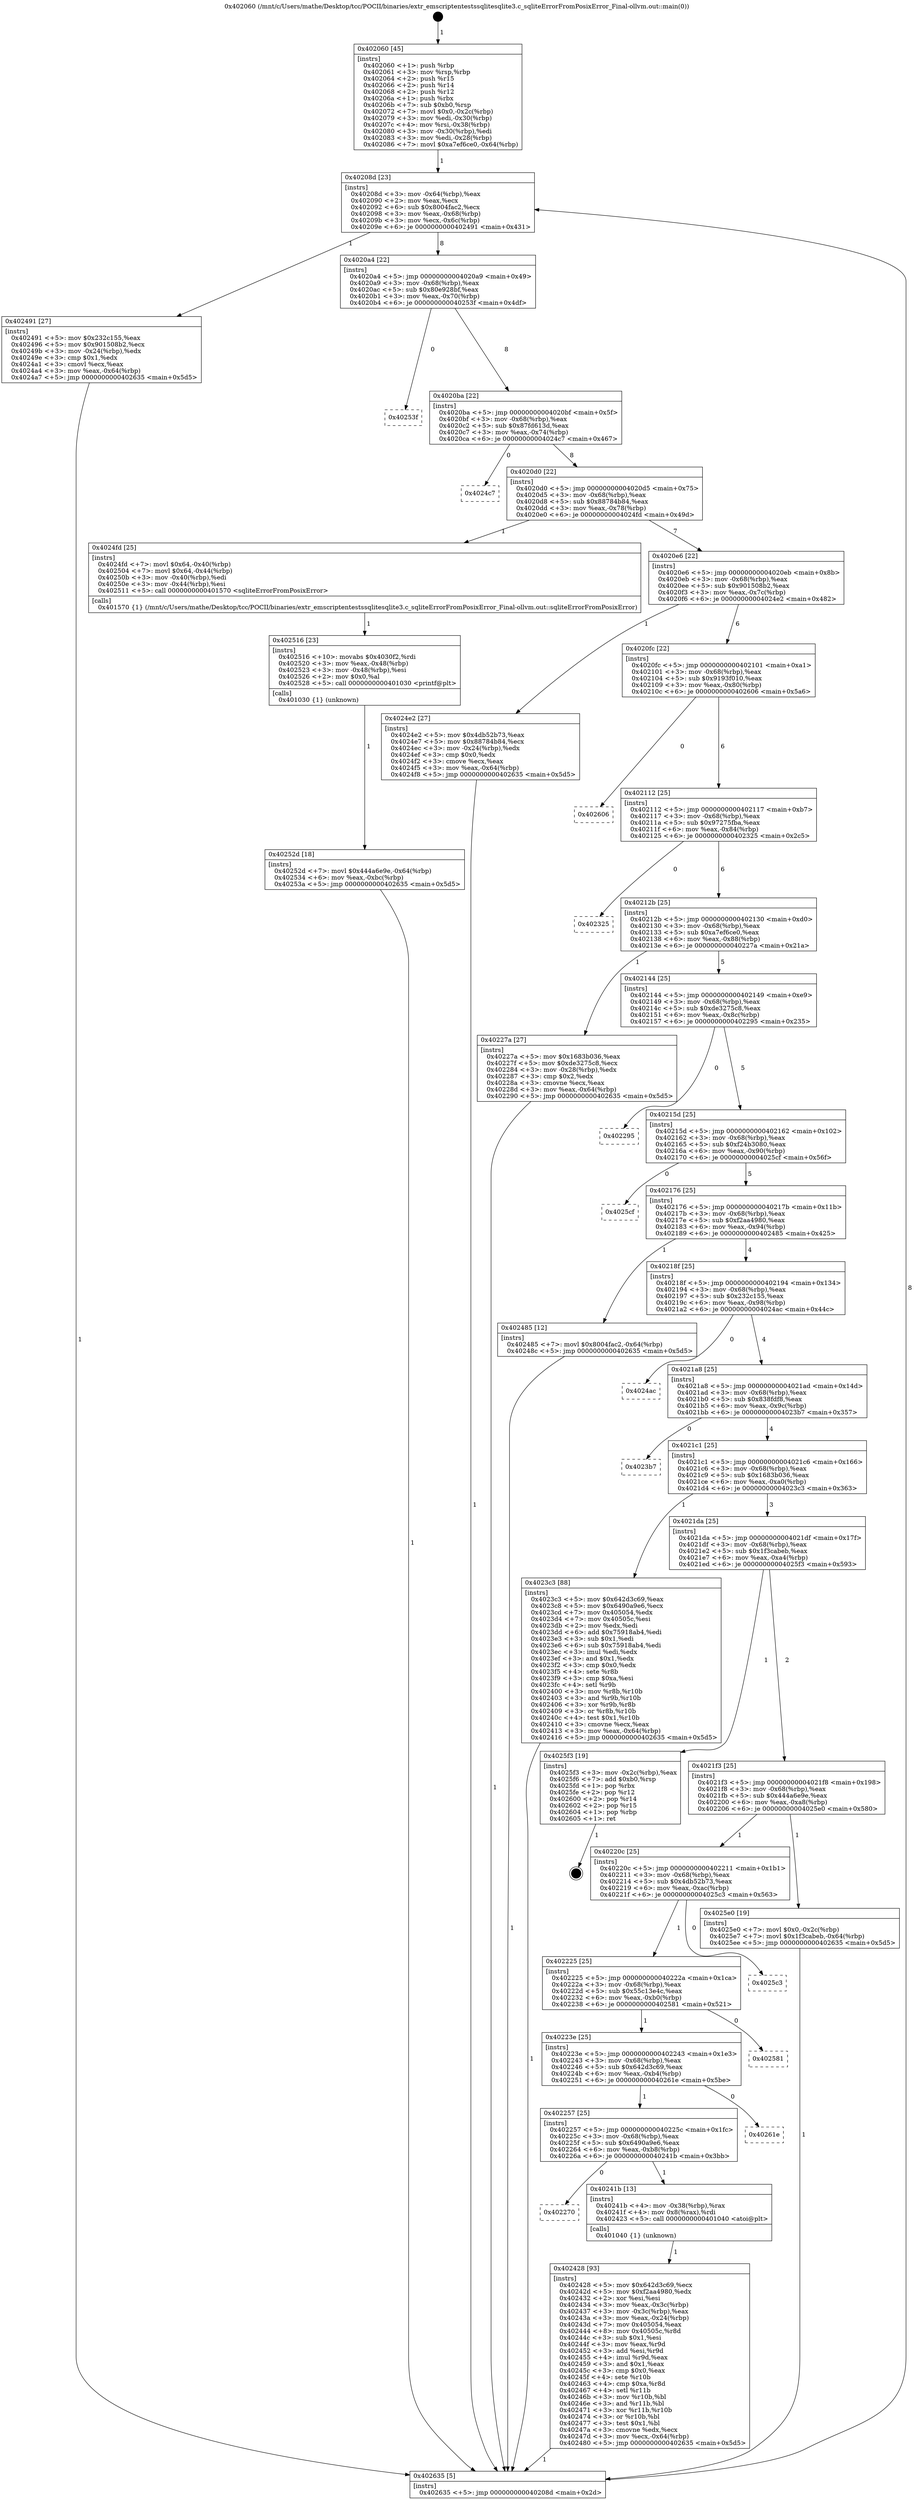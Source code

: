 digraph "0x402060" {
  label = "0x402060 (/mnt/c/Users/mathe/Desktop/tcc/POCII/binaries/extr_emscriptentestssqlitesqlite3.c_sqliteErrorFromPosixError_Final-ollvm.out::main(0))"
  labelloc = "t"
  node[shape=record]

  Entry [label="",width=0.3,height=0.3,shape=circle,fillcolor=black,style=filled]
  "0x40208d" [label="{
     0x40208d [23]\l
     | [instrs]\l
     &nbsp;&nbsp;0x40208d \<+3\>: mov -0x64(%rbp),%eax\l
     &nbsp;&nbsp;0x402090 \<+2\>: mov %eax,%ecx\l
     &nbsp;&nbsp;0x402092 \<+6\>: sub $0x8004fac2,%ecx\l
     &nbsp;&nbsp;0x402098 \<+3\>: mov %eax,-0x68(%rbp)\l
     &nbsp;&nbsp;0x40209b \<+3\>: mov %ecx,-0x6c(%rbp)\l
     &nbsp;&nbsp;0x40209e \<+6\>: je 0000000000402491 \<main+0x431\>\l
  }"]
  "0x402491" [label="{
     0x402491 [27]\l
     | [instrs]\l
     &nbsp;&nbsp;0x402491 \<+5\>: mov $0x232c155,%eax\l
     &nbsp;&nbsp;0x402496 \<+5\>: mov $0x901508b2,%ecx\l
     &nbsp;&nbsp;0x40249b \<+3\>: mov -0x24(%rbp),%edx\l
     &nbsp;&nbsp;0x40249e \<+3\>: cmp $0x1,%edx\l
     &nbsp;&nbsp;0x4024a1 \<+3\>: cmovl %ecx,%eax\l
     &nbsp;&nbsp;0x4024a4 \<+3\>: mov %eax,-0x64(%rbp)\l
     &nbsp;&nbsp;0x4024a7 \<+5\>: jmp 0000000000402635 \<main+0x5d5\>\l
  }"]
  "0x4020a4" [label="{
     0x4020a4 [22]\l
     | [instrs]\l
     &nbsp;&nbsp;0x4020a4 \<+5\>: jmp 00000000004020a9 \<main+0x49\>\l
     &nbsp;&nbsp;0x4020a9 \<+3\>: mov -0x68(%rbp),%eax\l
     &nbsp;&nbsp;0x4020ac \<+5\>: sub $0x80e928bf,%eax\l
     &nbsp;&nbsp;0x4020b1 \<+3\>: mov %eax,-0x70(%rbp)\l
     &nbsp;&nbsp;0x4020b4 \<+6\>: je 000000000040253f \<main+0x4df\>\l
  }"]
  Exit [label="",width=0.3,height=0.3,shape=circle,fillcolor=black,style=filled,peripheries=2]
  "0x40253f" [label="{
     0x40253f\l
  }", style=dashed]
  "0x4020ba" [label="{
     0x4020ba [22]\l
     | [instrs]\l
     &nbsp;&nbsp;0x4020ba \<+5\>: jmp 00000000004020bf \<main+0x5f\>\l
     &nbsp;&nbsp;0x4020bf \<+3\>: mov -0x68(%rbp),%eax\l
     &nbsp;&nbsp;0x4020c2 \<+5\>: sub $0x87fd613d,%eax\l
     &nbsp;&nbsp;0x4020c7 \<+3\>: mov %eax,-0x74(%rbp)\l
     &nbsp;&nbsp;0x4020ca \<+6\>: je 00000000004024c7 \<main+0x467\>\l
  }"]
  "0x40252d" [label="{
     0x40252d [18]\l
     | [instrs]\l
     &nbsp;&nbsp;0x40252d \<+7\>: movl $0x444a6e9e,-0x64(%rbp)\l
     &nbsp;&nbsp;0x402534 \<+6\>: mov %eax,-0xbc(%rbp)\l
     &nbsp;&nbsp;0x40253a \<+5\>: jmp 0000000000402635 \<main+0x5d5\>\l
  }"]
  "0x4024c7" [label="{
     0x4024c7\l
  }", style=dashed]
  "0x4020d0" [label="{
     0x4020d0 [22]\l
     | [instrs]\l
     &nbsp;&nbsp;0x4020d0 \<+5\>: jmp 00000000004020d5 \<main+0x75\>\l
     &nbsp;&nbsp;0x4020d5 \<+3\>: mov -0x68(%rbp),%eax\l
     &nbsp;&nbsp;0x4020d8 \<+5\>: sub $0x88784b84,%eax\l
     &nbsp;&nbsp;0x4020dd \<+3\>: mov %eax,-0x78(%rbp)\l
     &nbsp;&nbsp;0x4020e0 \<+6\>: je 00000000004024fd \<main+0x49d\>\l
  }"]
  "0x402516" [label="{
     0x402516 [23]\l
     | [instrs]\l
     &nbsp;&nbsp;0x402516 \<+10\>: movabs $0x4030f2,%rdi\l
     &nbsp;&nbsp;0x402520 \<+3\>: mov %eax,-0x48(%rbp)\l
     &nbsp;&nbsp;0x402523 \<+3\>: mov -0x48(%rbp),%esi\l
     &nbsp;&nbsp;0x402526 \<+2\>: mov $0x0,%al\l
     &nbsp;&nbsp;0x402528 \<+5\>: call 0000000000401030 \<printf@plt\>\l
     | [calls]\l
     &nbsp;&nbsp;0x401030 \{1\} (unknown)\l
  }"]
  "0x4024fd" [label="{
     0x4024fd [25]\l
     | [instrs]\l
     &nbsp;&nbsp;0x4024fd \<+7\>: movl $0x64,-0x40(%rbp)\l
     &nbsp;&nbsp;0x402504 \<+7\>: movl $0x64,-0x44(%rbp)\l
     &nbsp;&nbsp;0x40250b \<+3\>: mov -0x40(%rbp),%edi\l
     &nbsp;&nbsp;0x40250e \<+3\>: mov -0x44(%rbp),%esi\l
     &nbsp;&nbsp;0x402511 \<+5\>: call 0000000000401570 \<sqliteErrorFromPosixError\>\l
     | [calls]\l
     &nbsp;&nbsp;0x401570 \{1\} (/mnt/c/Users/mathe/Desktop/tcc/POCII/binaries/extr_emscriptentestssqlitesqlite3.c_sqliteErrorFromPosixError_Final-ollvm.out::sqliteErrorFromPosixError)\l
  }"]
  "0x4020e6" [label="{
     0x4020e6 [22]\l
     | [instrs]\l
     &nbsp;&nbsp;0x4020e6 \<+5\>: jmp 00000000004020eb \<main+0x8b\>\l
     &nbsp;&nbsp;0x4020eb \<+3\>: mov -0x68(%rbp),%eax\l
     &nbsp;&nbsp;0x4020ee \<+5\>: sub $0x901508b2,%eax\l
     &nbsp;&nbsp;0x4020f3 \<+3\>: mov %eax,-0x7c(%rbp)\l
     &nbsp;&nbsp;0x4020f6 \<+6\>: je 00000000004024e2 \<main+0x482\>\l
  }"]
  "0x402428" [label="{
     0x402428 [93]\l
     | [instrs]\l
     &nbsp;&nbsp;0x402428 \<+5\>: mov $0x642d3c69,%ecx\l
     &nbsp;&nbsp;0x40242d \<+5\>: mov $0xf2aa4980,%edx\l
     &nbsp;&nbsp;0x402432 \<+2\>: xor %esi,%esi\l
     &nbsp;&nbsp;0x402434 \<+3\>: mov %eax,-0x3c(%rbp)\l
     &nbsp;&nbsp;0x402437 \<+3\>: mov -0x3c(%rbp),%eax\l
     &nbsp;&nbsp;0x40243a \<+3\>: mov %eax,-0x24(%rbp)\l
     &nbsp;&nbsp;0x40243d \<+7\>: mov 0x405054,%eax\l
     &nbsp;&nbsp;0x402444 \<+8\>: mov 0x40505c,%r8d\l
     &nbsp;&nbsp;0x40244c \<+3\>: sub $0x1,%esi\l
     &nbsp;&nbsp;0x40244f \<+3\>: mov %eax,%r9d\l
     &nbsp;&nbsp;0x402452 \<+3\>: add %esi,%r9d\l
     &nbsp;&nbsp;0x402455 \<+4\>: imul %r9d,%eax\l
     &nbsp;&nbsp;0x402459 \<+3\>: and $0x1,%eax\l
     &nbsp;&nbsp;0x40245c \<+3\>: cmp $0x0,%eax\l
     &nbsp;&nbsp;0x40245f \<+4\>: sete %r10b\l
     &nbsp;&nbsp;0x402463 \<+4\>: cmp $0xa,%r8d\l
     &nbsp;&nbsp;0x402467 \<+4\>: setl %r11b\l
     &nbsp;&nbsp;0x40246b \<+3\>: mov %r10b,%bl\l
     &nbsp;&nbsp;0x40246e \<+3\>: and %r11b,%bl\l
     &nbsp;&nbsp;0x402471 \<+3\>: xor %r11b,%r10b\l
     &nbsp;&nbsp;0x402474 \<+3\>: or %r10b,%bl\l
     &nbsp;&nbsp;0x402477 \<+3\>: test $0x1,%bl\l
     &nbsp;&nbsp;0x40247a \<+3\>: cmovne %edx,%ecx\l
     &nbsp;&nbsp;0x40247d \<+3\>: mov %ecx,-0x64(%rbp)\l
     &nbsp;&nbsp;0x402480 \<+5\>: jmp 0000000000402635 \<main+0x5d5\>\l
  }"]
  "0x4024e2" [label="{
     0x4024e2 [27]\l
     | [instrs]\l
     &nbsp;&nbsp;0x4024e2 \<+5\>: mov $0x4db52b73,%eax\l
     &nbsp;&nbsp;0x4024e7 \<+5\>: mov $0x88784b84,%ecx\l
     &nbsp;&nbsp;0x4024ec \<+3\>: mov -0x24(%rbp),%edx\l
     &nbsp;&nbsp;0x4024ef \<+3\>: cmp $0x0,%edx\l
     &nbsp;&nbsp;0x4024f2 \<+3\>: cmove %ecx,%eax\l
     &nbsp;&nbsp;0x4024f5 \<+3\>: mov %eax,-0x64(%rbp)\l
     &nbsp;&nbsp;0x4024f8 \<+5\>: jmp 0000000000402635 \<main+0x5d5\>\l
  }"]
  "0x4020fc" [label="{
     0x4020fc [22]\l
     | [instrs]\l
     &nbsp;&nbsp;0x4020fc \<+5\>: jmp 0000000000402101 \<main+0xa1\>\l
     &nbsp;&nbsp;0x402101 \<+3\>: mov -0x68(%rbp),%eax\l
     &nbsp;&nbsp;0x402104 \<+5\>: sub $0x9193f010,%eax\l
     &nbsp;&nbsp;0x402109 \<+3\>: mov %eax,-0x80(%rbp)\l
     &nbsp;&nbsp;0x40210c \<+6\>: je 0000000000402606 \<main+0x5a6\>\l
  }"]
  "0x402270" [label="{
     0x402270\l
  }", style=dashed]
  "0x402606" [label="{
     0x402606\l
  }", style=dashed]
  "0x402112" [label="{
     0x402112 [25]\l
     | [instrs]\l
     &nbsp;&nbsp;0x402112 \<+5\>: jmp 0000000000402117 \<main+0xb7\>\l
     &nbsp;&nbsp;0x402117 \<+3\>: mov -0x68(%rbp),%eax\l
     &nbsp;&nbsp;0x40211a \<+5\>: sub $0x97275fba,%eax\l
     &nbsp;&nbsp;0x40211f \<+6\>: mov %eax,-0x84(%rbp)\l
     &nbsp;&nbsp;0x402125 \<+6\>: je 0000000000402325 \<main+0x2c5\>\l
  }"]
  "0x40241b" [label="{
     0x40241b [13]\l
     | [instrs]\l
     &nbsp;&nbsp;0x40241b \<+4\>: mov -0x38(%rbp),%rax\l
     &nbsp;&nbsp;0x40241f \<+4\>: mov 0x8(%rax),%rdi\l
     &nbsp;&nbsp;0x402423 \<+5\>: call 0000000000401040 \<atoi@plt\>\l
     | [calls]\l
     &nbsp;&nbsp;0x401040 \{1\} (unknown)\l
  }"]
  "0x402325" [label="{
     0x402325\l
  }", style=dashed]
  "0x40212b" [label="{
     0x40212b [25]\l
     | [instrs]\l
     &nbsp;&nbsp;0x40212b \<+5\>: jmp 0000000000402130 \<main+0xd0\>\l
     &nbsp;&nbsp;0x402130 \<+3\>: mov -0x68(%rbp),%eax\l
     &nbsp;&nbsp;0x402133 \<+5\>: sub $0xa7ef6ce0,%eax\l
     &nbsp;&nbsp;0x402138 \<+6\>: mov %eax,-0x88(%rbp)\l
     &nbsp;&nbsp;0x40213e \<+6\>: je 000000000040227a \<main+0x21a\>\l
  }"]
  "0x402257" [label="{
     0x402257 [25]\l
     | [instrs]\l
     &nbsp;&nbsp;0x402257 \<+5\>: jmp 000000000040225c \<main+0x1fc\>\l
     &nbsp;&nbsp;0x40225c \<+3\>: mov -0x68(%rbp),%eax\l
     &nbsp;&nbsp;0x40225f \<+5\>: sub $0x6490a9e6,%eax\l
     &nbsp;&nbsp;0x402264 \<+6\>: mov %eax,-0xb8(%rbp)\l
     &nbsp;&nbsp;0x40226a \<+6\>: je 000000000040241b \<main+0x3bb\>\l
  }"]
  "0x40227a" [label="{
     0x40227a [27]\l
     | [instrs]\l
     &nbsp;&nbsp;0x40227a \<+5\>: mov $0x1683b036,%eax\l
     &nbsp;&nbsp;0x40227f \<+5\>: mov $0xde3275c8,%ecx\l
     &nbsp;&nbsp;0x402284 \<+3\>: mov -0x28(%rbp),%edx\l
     &nbsp;&nbsp;0x402287 \<+3\>: cmp $0x2,%edx\l
     &nbsp;&nbsp;0x40228a \<+3\>: cmovne %ecx,%eax\l
     &nbsp;&nbsp;0x40228d \<+3\>: mov %eax,-0x64(%rbp)\l
     &nbsp;&nbsp;0x402290 \<+5\>: jmp 0000000000402635 \<main+0x5d5\>\l
  }"]
  "0x402144" [label="{
     0x402144 [25]\l
     | [instrs]\l
     &nbsp;&nbsp;0x402144 \<+5\>: jmp 0000000000402149 \<main+0xe9\>\l
     &nbsp;&nbsp;0x402149 \<+3\>: mov -0x68(%rbp),%eax\l
     &nbsp;&nbsp;0x40214c \<+5\>: sub $0xde3275c8,%eax\l
     &nbsp;&nbsp;0x402151 \<+6\>: mov %eax,-0x8c(%rbp)\l
     &nbsp;&nbsp;0x402157 \<+6\>: je 0000000000402295 \<main+0x235\>\l
  }"]
  "0x402635" [label="{
     0x402635 [5]\l
     | [instrs]\l
     &nbsp;&nbsp;0x402635 \<+5\>: jmp 000000000040208d \<main+0x2d\>\l
  }"]
  "0x402060" [label="{
     0x402060 [45]\l
     | [instrs]\l
     &nbsp;&nbsp;0x402060 \<+1\>: push %rbp\l
     &nbsp;&nbsp;0x402061 \<+3\>: mov %rsp,%rbp\l
     &nbsp;&nbsp;0x402064 \<+2\>: push %r15\l
     &nbsp;&nbsp;0x402066 \<+2\>: push %r14\l
     &nbsp;&nbsp;0x402068 \<+2\>: push %r12\l
     &nbsp;&nbsp;0x40206a \<+1\>: push %rbx\l
     &nbsp;&nbsp;0x40206b \<+7\>: sub $0xb0,%rsp\l
     &nbsp;&nbsp;0x402072 \<+7\>: movl $0x0,-0x2c(%rbp)\l
     &nbsp;&nbsp;0x402079 \<+3\>: mov %edi,-0x30(%rbp)\l
     &nbsp;&nbsp;0x40207c \<+4\>: mov %rsi,-0x38(%rbp)\l
     &nbsp;&nbsp;0x402080 \<+3\>: mov -0x30(%rbp),%edi\l
     &nbsp;&nbsp;0x402083 \<+3\>: mov %edi,-0x28(%rbp)\l
     &nbsp;&nbsp;0x402086 \<+7\>: movl $0xa7ef6ce0,-0x64(%rbp)\l
  }"]
  "0x40261e" [label="{
     0x40261e\l
  }", style=dashed]
  "0x402295" [label="{
     0x402295\l
  }", style=dashed]
  "0x40215d" [label="{
     0x40215d [25]\l
     | [instrs]\l
     &nbsp;&nbsp;0x40215d \<+5\>: jmp 0000000000402162 \<main+0x102\>\l
     &nbsp;&nbsp;0x402162 \<+3\>: mov -0x68(%rbp),%eax\l
     &nbsp;&nbsp;0x402165 \<+5\>: sub $0xf24b3080,%eax\l
     &nbsp;&nbsp;0x40216a \<+6\>: mov %eax,-0x90(%rbp)\l
     &nbsp;&nbsp;0x402170 \<+6\>: je 00000000004025cf \<main+0x56f\>\l
  }"]
  "0x40223e" [label="{
     0x40223e [25]\l
     | [instrs]\l
     &nbsp;&nbsp;0x40223e \<+5\>: jmp 0000000000402243 \<main+0x1e3\>\l
     &nbsp;&nbsp;0x402243 \<+3\>: mov -0x68(%rbp),%eax\l
     &nbsp;&nbsp;0x402246 \<+5\>: sub $0x642d3c69,%eax\l
     &nbsp;&nbsp;0x40224b \<+6\>: mov %eax,-0xb4(%rbp)\l
     &nbsp;&nbsp;0x402251 \<+6\>: je 000000000040261e \<main+0x5be\>\l
  }"]
  "0x4025cf" [label="{
     0x4025cf\l
  }", style=dashed]
  "0x402176" [label="{
     0x402176 [25]\l
     | [instrs]\l
     &nbsp;&nbsp;0x402176 \<+5\>: jmp 000000000040217b \<main+0x11b\>\l
     &nbsp;&nbsp;0x40217b \<+3\>: mov -0x68(%rbp),%eax\l
     &nbsp;&nbsp;0x40217e \<+5\>: sub $0xf2aa4980,%eax\l
     &nbsp;&nbsp;0x402183 \<+6\>: mov %eax,-0x94(%rbp)\l
     &nbsp;&nbsp;0x402189 \<+6\>: je 0000000000402485 \<main+0x425\>\l
  }"]
  "0x402581" [label="{
     0x402581\l
  }", style=dashed]
  "0x402485" [label="{
     0x402485 [12]\l
     | [instrs]\l
     &nbsp;&nbsp;0x402485 \<+7\>: movl $0x8004fac2,-0x64(%rbp)\l
     &nbsp;&nbsp;0x40248c \<+5\>: jmp 0000000000402635 \<main+0x5d5\>\l
  }"]
  "0x40218f" [label="{
     0x40218f [25]\l
     | [instrs]\l
     &nbsp;&nbsp;0x40218f \<+5\>: jmp 0000000000402194 \<main+0x134\>\l
     &nbsp;&nbsp;0x402194 \<+3\>: mov -0x68(%rbp),%eax\l
     &nbsp;&nbsp;0x402197 \<+5\>: sub $0x232c155,%eax\l
     &nbsp;&nbsp;0x40219c \<+6\>: mov %eax,-0x98(%rbp)\l
     &nbsp;&nbsp;0x4021a2 \<+6\>: je 00000000004024ac \<main+0x44c\>\l
  }"]
  "0x402225" [label="{
     0x402225 [25]\l
     | [instrs]\l
     &nbsp;&nbsp;0x402225 \<+5\>: jmp 000000000040222a \<main+0x1ca\>\l
     &nbsp;&nbsp;0x40222a \<+3\>: mov -0x68(%rbp),%eax\l
     &nbsp;&nbsp;0x40222d \<+5\>: sub $0x55c13e4c,%eax\l
     &nbsp;&nbsp;0x402232 \<+6\>: mov %eax,-0xb0(%rbp)\l
     &nbsp;&nbsp;0x402238 \<+6\>: je 0000000000402581 \<main+0x521\>\l
  }"]
  "0x4024ac" [label="{
     0x4024ac\l
  }", style=dashed]
  "0x4021a8" [label="{
     0x4021a8 [25]\l
     | [instrs]\l
     &nbsp;&nbsp;0x4021a8 \<+5\>: jmp 00000000004021ad \<main+0x14d\>\l
     &nbsp;&nbsp;0x4021ad \<+3\>: mov -0x68(%rbp),%eax\l
     &nbsp;&nbsp;0x4021b0 \<+5\>: sub $0x838fdf8,%eax\l
     &nbsp;&nbsp;0x4021b5 \<+6\>: mov %eax,-0x9c(%rbp)\l
     &nbsp;&nbsp;0x4021bb \<+6\>: je 00000000004023b7 \<main+0x357\>\l
  }"]
  "0x4025c3" [label="{
     0x4025c3\l
  }", style=dashed]
  "0x4023b7" [label="{
     0x4023b7\l
  }", style=dashed]
  "0x4021c1" [label="{
     0x4021c1 [25]\l
     | [instrs]\l
     &nbsp;&nbsp;0x4021c1 \<+5\>: jmp 00000000004021c6 \<main+0x166\>\l
     &nbsp;&nbsp;0x4021c6 \<+3\>: mov -0x68(%rbp),%eax\l
     &nbsp;&nbsp;0x4021c9 \<+5\>: sub $0x1683b036,%eax\l
     &nbsp;&nbsp;0x4021ce \<+6\>: mov %eax,-0xa0(%rbp)\l
     &nbsp;&nbsp;0x4021d4 \<+6\>: je 00000000004023c3 \<main+0x363\>\l
  }"]
  "0x40220c" [label="{
     0x40220c [25]\l
     | [instrs]\l
     &nbsp;&nbsp;0x40220c \<+5\>: jmp 0000000000402211 \<main+0x1b1\>\l
     &nbsp;&nbsp;0x402211 \<+3\>: mov -0x68(%rbp),%eax\l
     &nbsp;&nbsp;0x402214 \<+5\>: sub $0x4db52b73,%eax\l
     &nbsp;&nbsp;0x402219 \<+6\>: mov %eax,-0xac(%rbp)\l
     &nbsp;&nbsp;0x40221f \<+6\>: je 00000000004025c3 \<main+0x563\>\l
  }"]
  "0x4023c3" [label="{
     0x4023c3 [88]\l
     | [instrs]\l
     &nbsp;&nbsp;0x4023c3 \<+5\>: mov $0x642d3c69,%eax\l
     &nbsp;&nbsp;0x4023c8 \<+5\>: mov $0x6490a9e6,%ecx\l
     &nbsp;&nbsp;0x4023cd \<+7\>: mov 0x405054,%edx\l
     &nbsp;&nbsp;0x4023d4 \<+7\>: mov 0x40505c,%esi\l
     &nbsp;&nbsp;0x4023db \<+2\>: mov %edx,%edi\l
     &nbsp;&nbsp;0x4023dd \<+6\>: add $0x75918ab4,%edi\l
     &nbsp;&nbsp;0x4023e3 \<+3\>: sub $0x1,%edi\l
     &nbsp;&nbsp;0x4023e6 \<+6\>: sub $0x75918ab4,%edi\l
     &nbsp;&nbsp;0x4023ec \<+3\>: imul %edi,%edx\l
     &nbsp;&nbsp;0x4023ef \<+3\>: and $0x1,%edx\l
     &nbsp;&nbsp;0x4023f2 \<+3\>: cmp $0x0,%edx\l
     &nbsp;&nbsp;0x4023f5 \<+4\>: sete %r8b\l
     &nbsp;&nbsp;0x4023f9 \<+3\>: cmp $0xa,%esi\l
     &nbsp;&nbsp;0x4023fc \<+4\>: setl %r9b\l
     &nbsp;&nbsp;0x402400 \<+3\>: mov %r8b,%r10b\l
     &nbsp;&nbsp;0x402403 \<+3\>: and %r9b,%r10b\l
     &nbsp;&nbsp;0x402406 \<+3\>: xor %r9b,%r8b\l
     &nbsp;&nbsp;0x402409 \<+3\>: or %r8b,%r10b\l
     &nbsp;&nbsp;0x40240c \<+4\>: test $0x1,%r10b\l
     &nbsp;&nbsp;0x402410 \<+3\>: cmovne %ecx,%eax\l
     &nbsp;&nbsp;0x402413 \<+3\>: mov %eax,-0x64(%rbp)\l
     &nbsp;&nbsp;0x402416 \<+5\>: jmp 0000000000402635 \<main+0x5d5\>\l
  }"]
  "0x4021da" [label="{
     0x4021da [25]\l
     | [instrs]\l
     &nbsp;&nbsp;0x4021da \<+5\>: jmp 00000000004021df \<main+0x17f\>\l
     &nbsp;&nbsp;0x4021df \<+3\>: mov -0x68(%rbp),%eax\l
     &nbsp;&nbsp;0x4021e2 \<+5\>: sub $0x1f3cabeb,%eax\l
     &nbsp;&nbsp;0x4021e7 \<+6\>: mov %eax,-0xa4(%rbp)\l
     &nbsp;&nbsp;0x4021ed \<+6\>: je 00000000004025f3 \<main+0x593\>\l
  }"]
  "0x4025e0" [label="{
     0x4025e0 [19]\l
     | [instrs]\l
     &nbsp;&nbsp;0x4025e0 \<+7\>: movl $0x0,-0x2c(%rbp)\l
     &nbsp;&nbsp;0x4025e7 \<+7\>: movl $0x1f3cabeb,-0x64(%rbp)\l
     &nbsp;&nbsp;0x4025ee \<+5\>: jmp 0000000000402635 \<main+0x5d5\>\l
  }"]
  "0x4025f3" [label="{
     0x4025f3 [19]\l
     | [instrs]\l
     &nbsp;&nbsp;0x4025f3 \<+3\>: mov -0x2c(%rbp),%eax\l
     &nbsp;&nbsp;0x4025f6 \<+7\>: add $0xb0,%rsp\l
     &nbsp;&nbsp;0x4025fd \<+1\>: pop %rbx\l
     &nbsp;&nbsp;0x4025fe \<+2\>: pop %r12\l
     &nbsp;&nbsp;0x402600 \<+2\>: pop %r14\l
     &nbsp;&nbsp;0x402602 \<+2\>: pop %r15\l
     &nbsp;&nbsp;0x402604 \<+1\>: pop %rbp\l
     &nbsp;&nbsp;0x402605 \<+1\>: ret\l
  }"]
  "0x4021f3" [label="{
     0x4021f3 [25]\l
     | [instrs]\l
     &nbsp;&nbsp;0x4021f3 \<+5\>: jmp 00000000004021f8 \<main+0x198\>\l
     &nbsp;&nbsp;0x4021f8 \<+3\>: mov -0x68(%rbp),%eax\l
     &nbsp;&nbsp;0x4021fb \<+5\>: sub $0x444a6e9e,%eax\l
     &nbsp;&nbsp;0x402200 \<+6\>: mov %eax,-0xa8(%rbp)\l
     &nbsp;&nbsp;0x402206 \<+6\>: je 00000000004025e0 \<main+0x580\>\l
  }"]
  Entry -> "0x402060" [label=" 1"]
  "0x40208d" -> "0x402491" [label=" 1"]
  "0x40208d" -> "0x4020a4" [label=" 8"]
  "0x4025f3" -> Exit [label=" 1"]
  "0x4020a4" -> "0x40253f" [label=" 0"]
  "0x4020a4" -> "0x4020ba" [label=" 8"]
  "0x4025e0" -> "0x402635" [label=" 1"]
  "0x4020ba" -> "0x4024c7" [label=" 0"]
  "0x4020ba" -> "0x4020d0" [label=" 8"]
  "0x40252d" -> "0x402635" [label=" 1"]
  "0x4020d0" -> "0x4024fd" [label=" 1"]
  "0x4020d0" -> "0x4020e6" [label=" 7"]
  "0x402516" -> "0x40252d" [label=" 1"]
  "0x4020e6" -> "0x4024e2" [label=" 1"]
  "0x4020e6" -> "0x4020fc" [label=" 6"]
  "0x4024fd" -> "0x402516" [label=" 1"]
  "0x4020fc" -> "0x402606" [label=" 0"]
  "0x4020fc" -> "0x402112" [label=" 6"]
  "0x4024e2" -> "0x402635" [label=" 1"]
  "0x402112" -> "0x402325" [label=" 0"]
  "0x402112" -> "0x40212b" [label=" 6"]
  "0x402491" -> "0x402635" [label=" 1"]
  "0x40212b" -> "0x40227a" [label=" 1"]
  "0x40212b" -> "0x402144" [label=" 5"]
  "0x40227a" -> "0x402635" [label=" 1"]
  "0x402060" -> "0x40208d" [label=" 1"]
  "0x402635" -> "0x40208d" [label=" 8"]
  "0x402428" -> "0x402635" [label=" 1"]
  "0x402144" -> "0x402295" [label=" 0"]
  "0x402144" -> "0x40215d" [label=" 5"]
  "0x40241b" -> "0x402428" [label=" 1"]
  "0x40215d" -> "0x4025cf" [label=" 0"]
  "0x40215d" -> "0x402176" [label=" 5"]
  "0x402257" -> "0x40241b" [label=" 1"]
  "0x402176" -> "0x402485" [label=" 1"]
  "0x402176" -> "0x40218f" [label=" 4"]
  "0x402485" -> "0x402635" [label=" 1"]
  "0x40218f" -> "0x4024ac" [label=" 0"]
  "0x40218f" -> "0x4021a8" [label=" 4"]
  "0x40223e" -> "0x40261e" [label=" 0"]
  "0x4021a8" -> "0x4023b7" [label=" 0"]
  "0x4021a8" -> "0x4021c1" [label=" 4"]
  "0x402257" -> "0x402270" [label=" 0"]
  "0x4021c1" -> "0x4023c3" [label=" 1"]
  "0x4021c1" -> "0x4021da" [label=" 3"]
  "0x4023c3" -> "0x402635" [label=" 1"]
  "0x402225" -> "0x402581" [label=" 0"]
  "0x4021da" -> "0x4025f3" [label=" 1"]
  "0x4021da" -> "0x4021f3" [label=" 2"]
  "0x40223e" -> "0x402257" [label=" 1"]
  "0x4021f3" -> "0x4025e0" [label=" 1"]
  "0x4021f3" -> "0x40220c" [label=" 1"]
  "0x402225" -> "0x40223e" [label=" 1"]
  "0x40220c" -> "0x4025c3" [label=" 0"]
  "0x40220c" -> "0x402225" [label=" 1"]
}
